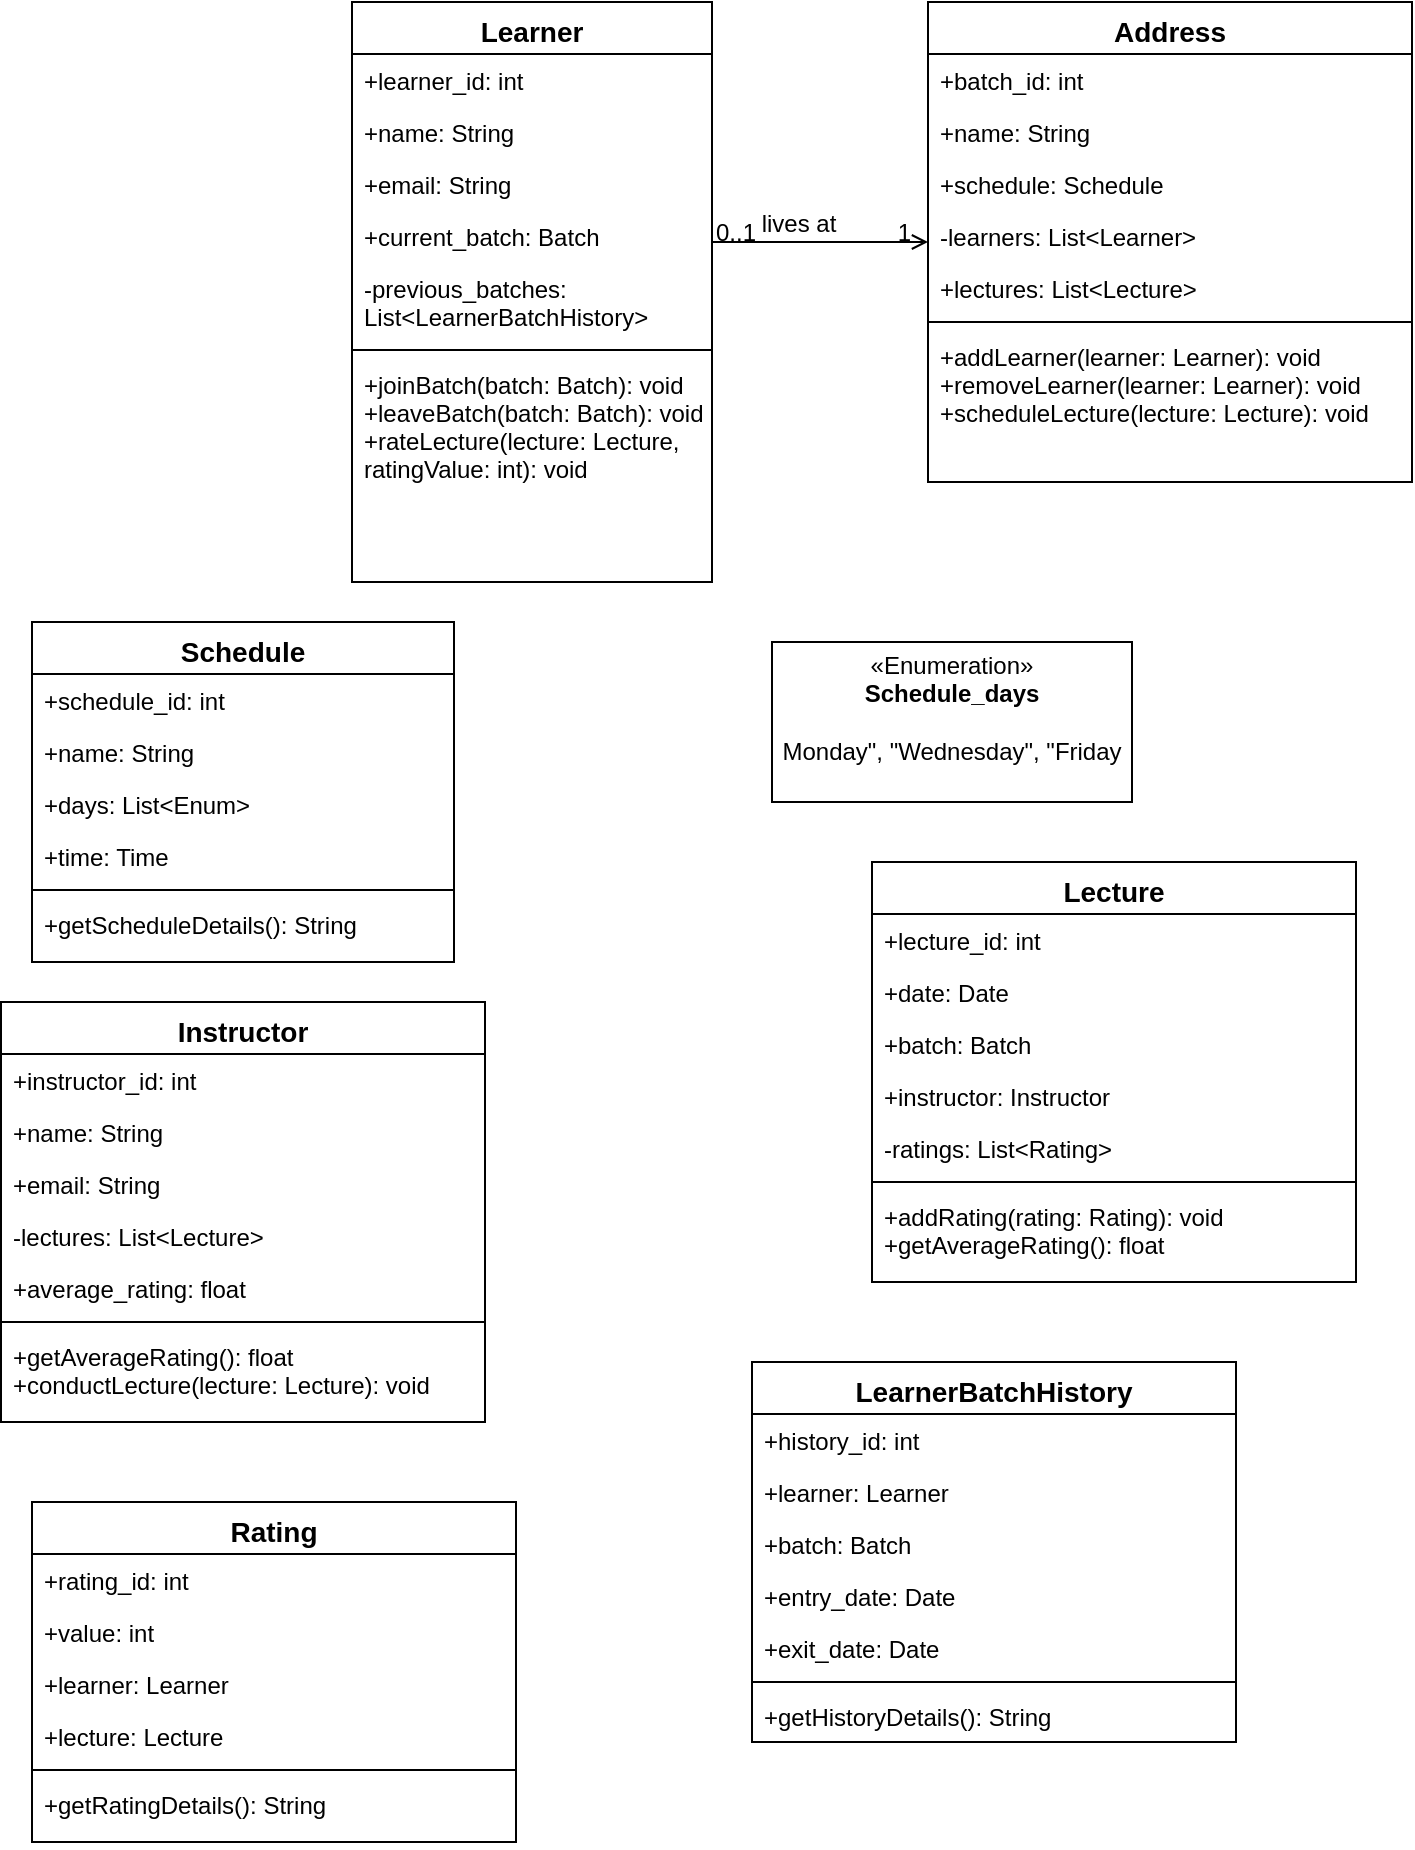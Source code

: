 <mxfile version="24.7.7">
  <diagram id="C5RBs43oDa-KdzZeNtuy" name="Page-1">
    <mxGraphModel dx="1050" dy="557" grid="1" gridSize="10" guides="1" tooltips="1" connect="1" arrows="1" fold="1" page="1" pageScale="1" pageWidth="827" pageHeight="1169" math="0" shadow="0">
      <root>
        <mxCell id="WIyWlLk6GJQsqaUBKTNV-0" />
        <mxCell id="WIyWlLk6GJQsqaUBKTNV-1" parent="WIyWlLk6GJQsqaUBKTNV-0" />
        <mxCell id="zkfFHV4jXpPFQw0GAbJ--0" value="Learner" style="swimlane;fontStyle=1;align=center;verticalAlign=top;childLayout=stackLayout;horizontal=1;startSize=26;horizontalStack=0;resizeParent=1;resizeLast=0;collapsible=1;marginBottom=0;rounded=0;shadow=0;strokeWidth=1;fontSize=14;" parent="WIyWlLk6GJQsqaUBKTNV-1" vertex="1">
          <mxGeometry x="220" y="120" width="180" height="290" as="geometry">
            <mxRectangle x="230" y="140" width="160" height="26" as="alternateBounds" />
          </mxGeometry>
        </mxCell>
        <mxCell id="zkfFHV4jXpPFQw0GAbJ--1" value="+learner_id: int" style="text;align=left;verticalAlign=top;spacingLeft=4;spacingRight=4;overflow=hidden;rotatable=0;points=[[0,0.5],[1,0.5]];portConstraint=eastwest;" parent="zkfFHV4jXpPFQw0GAbJ--0" vertex="1">
          <mxGeometry y="26" width="180" height="26" as="geometry" />
        </mxCell>
        <mxCell id="zkfFHV4jXpPFQw0GAbJ--2" value="+name: String" style="text;align=left;verticalAlign=top;spacingLeft=4;spacingRight=4;overflow=hidden;rotatable=0;points=[[0,0.5],[1,0.5]];portConstraint=eastwest;rounded=0;shadow=0;html=0;" parent="zkfFHV4jXpPFQw0GAbJ--0" vertex="1">
          <mxGeometry y="52" width="180" height="26" as="geometry" />
        </mxCell>
        <mxCell id="zkfFHV4jXpPFQw0GAbJ--3" value="+email: String" style="text;align=left;verticalAlign=top;spacingLeft=4;spacingRight=4;overflow=hidden;rotatable=0;points=[[0,0.5],[1,0.5]];portConstraint=eastwest;rounded=0;shadow=0;html=0;" parent="zkfFHV4jXpPFQw0GAbJ--0" vertex="1">
          <mxGeometry y="78" width="180" height="26" as="geometry" />
        </mxCell>
        <mxCell id="ysmQvF6z4jJgy9oGwFPe-0" value="+current_batch: Batch" style="text;align=left;verticalAlign=top;spacingLeft=4;spacingRight=4;overflow=hidden;rotatable=0;points=[[0,0.5],[1,0.5]];portConstraint=eastwest;rounded=0;shadow=0;html=0;" vertex="1" parent="zkfFHV4jXpPFQw0GAbJ--0">
          <mxGeometry y="104" width="180" height="26" as="geometry" />
        </mxCell>
        <mxCell id="ysmQvF6z4jJgy9oGwFPe-1" value="-previous_batches: &#xa;List&lt;LearnerBatchHistory&gt;" style="text;align=left;verticalAlign=top;spacingLeft=4;spacingRight=4;overflow=hidden;rotatable=0;points=[[0,0.5],[1,0.5]];portConstraint=eastwest;rounded=0;shadow=0;html=0;" vertex="1" parent="zkfFHV4jXpPFQw0GAbJ--0">
          <mxGeometry y="130" width="180" height="40" as="geometry" />
        </mxCell>
        <mxCell id="zkfFHV4jXpPFQw0GAbJ--4" value="" style="line;html=1;strokeWidth=1;align=left;verticalAlign=middle;spacingTop=-1;spacingLeft=3;spacingRight=3;rotatable=0;labelPosition=right;points=[];portConstraint=eastwest;" parent="zkfFHV4jXpPFQw0GAbJ--0" vertex="1">
          <mxGeometry y="170" width="180" height="8" as="geometry" />
        </mxCell>
        <mxCell id="zkfFHV4jXpPFQw0GAbJ--5" value="+joinBatch(batch: Batch): void&#xa;+leaveBatch(batch: Batch): void&#xa;+rateLecture(lecture: Lecture,&#xa;ratingValue: int): void" style="text;align=left;verticalAlign=top;spacingLeft=4;spacingRight=4;overflow=hidden;rotatable=0;points=[[0,0.5],[1,0.5]];portConstraint=eastwest;" parent="zkfFHV4jXpPFQw0GAbJ--0" vertex="1">
          <mxGeometry y="178" width="180" height="72" as="geometry" />
        </mxCell>
        <mxCell id="zkfFHV4jXpPFQw0GAbJ--17" value="Address" style="swimlane;fontStyle=1;align=center;verticalAlign=top;childLayout=stackLayout;horizontal=1;startSize=26;horizontalStack=0;resizeParent=1;resizeLast=0;collapsible=1;marginBottom=0;rounded=0;shadow=0;strokeWidth=1;fontSize=14;" parent="WIyWlLk6GJQsqaUBKTNV-1" vertex="1">
          <mxGeometry x="508" y="120" width="242" height="240" as="geometry">
            <mxRectangle x="550" y="140" width="160" height="26" as="alternateBounds" />
          </mxGeometry>
        </mxCell>
        <mxCell id="zkfFHV4jXpPFQw0GAbJ--18" value="+batch_id: int" style="text;align=left;verticalAlign=top;spacingLeft=4;spacingRight=4;overflow=hidden;rotatable=0;points=[[0,0.5],[1,0.5]];portConstraint=eastwest;" parent="zkfFHV4jXpPFQw0GAbJ--17" vertex="1">
          <mxGeometry y="26" width="242" height="26" as="geometry" />
        </mxCell>
        <mxCell id="zkfFHV4jXpPFQw0GAbJ--19" value="+name: String" style="text;align=left;verticalAlign=top;spacingLeft=4;spacingRight=4;overflow=hidden;rotatable=0;points=[[0,0.5],[1,0.5]];portConstraint=eastwest;rounded=0;shadow=0;html=0;" parent="zkfFHV4jXpPFQw0GAbJ--17" vertex="1">
          <mxGeometry y="52" width="242" height="26" as="geometry" />
        </mxCell>
        <mxCell id="zkfFHV4jXpPFQw0GAbJ--20" value="+schedule: Schedule" style="text;align=left;verticalAlign=top;spacingLeft=4;spacingRight=4;overflow=hidden;rotatable=0;points=[[0,0.5],[1,0.5]];portConstraint=eastwest;rounded=0;shadow=0;html=0;" parent="zkfFHV4jXpPFQw0GAbJ--17" vertex="1">
          <mxGeometry y="78" width="242" height="26" as="geometry" />
        </mxCell>
        <mxCell id="zkfFHV4jXpPFQw0GAbJ--21" value="-learners: List&lt;Learner&gt;" style="text;align=left;verticalAlign=top;spacingLeft=4;spacingRight=4;overflow=hidden;rotatable=0;points=[[0,0.5],[1,0.5]];portConstraint=eastwest;rounded=0;shadow=0;html=0;" parent="zkfFHV4jXpPFQw0GAbJ--17" vertex="1">
          <mxGeometry y="104" width="242" height="26" as="geometry" />
        </mxCell>
        <mxCell id="zkfFHV4jXpPFQw0GAbJ--22" value="+lectures: List&lt;Lecture&gt;" style="text;align=left;verticalAlign=top;spacingLeft=4;spacingRight=4;overflow=hidden;rotatable=0;points=[[0,0.5],[1,0.5]];portConstraint=eastwest;rounded=0;shadow=0;html=0;" parent="zkfFHV4jXpPFQw0GAbJ--17" vertex="1">
          <mxGeometry y="130" width="242" height="26" as="geometry" />
        </mxCell>
        <mxCell id="zkfFHV4jXpPFQw0GAbJ--23" value="" style="line;html=1;strokeWidth=1;align=left;verticalAlign=middle;spacingTop=-1;spacingLeft=3;spacingRight=3;rotatable=0;labelPosition=right;points=[];portConstraint=eastwest;" parent="zkfFHV4jXpPFQw0GAbJ--17" vertex="1">
          <mxGeometry y="156" width="242" height="8" as="geometry" />
        </mxCell>
        <mxCell id="zkfFHV4jXpPFQw0GAbJ--24" value="+addLearner(learner: Learner): void&#xa;+removeLearner(learner: Learner): void&#xa;+scheduleLecture(lecture: Lecture): void" style="text;align=left;verticalAlign=top;spacingLeft=4;spacingRight=4;overflow=hidden;rotatable=0;points=[[0,0.5],[1,0.5]];portConstraint=eastwest;" parent="zkfFHV4jXpPFQw0GAbJ--17" vertex="1">
          <mxGeometry y="164" width="242" height="76" as="geometry" />
        </mxCell>
        <mxCell id="zkfFHV4jXpPFQw0GAbJ--26" value="" style="endArrow=open;shadow=0;strokeWidth=1;rounded=0;curved=0;endFill=1;edgeStyle=elbowEdgeStyle;elbow=vertical;" parent="WIyWlLk6GJQsqaUBKTNV-1" source="zkfFHV4jXpPFQw0GAbJ--0" target="zkfFHV4jXpPFQw0GAbJ--17" edge="1">
          <mxGeometry x="0.5" y="41" relative="1" as="geometry">
            <mxPoint x="380" y="192" as="sourcePoint" />
            <mxPoint x="540" y="192" as="targetPoint" />
            <mxPoint x="-40" y="32" as="offset" />
          </mxGeometry>
        </mxCell>
        <mxCell id="zkfFHV4jXpPFQw0GAbJ--27" value="0..1" style="resizable=0;align=left;verticalAlign=bottom;labelBackgroundColor=none;fontSize=12;" parent="zkfFHV4jXpPFQw0GAbJ--26" connectable="0" vertex="1">
          <mxGeometry x="-1" relative="1" as="geometry">
            <mxPoint y="4" as="offset" />
          </mxGeometry>
        </mxCell>
        <mxCell id="zkfFHV4jXpPFQw0GAbJ--28" value="1" style="resizable=0;align=right;verticalAlign=bottom;labelBackgroundColor=none;fontSize=12;" parent="zkfFHV4jXpPFQw0GAbJ--26" connectable="0" vertex="1">
          <mxGeometry x="1" relative="1" as="geometry">
            <mxPoint x="-7" y="4" as="offset" />
          </mxGeometry>
        </mxCell>
        <mxCell id="zkfFHV4jXpPFQw0GAbJ--29" value="lives at" style="text;html=1;resizable=0;points=[];;align=center;verticalAlign=middle;labelBackgroundColor=none;rounded=0;shadow=0;strokeWidth=1;fontSize=12;" parent="zkfFHV4jXpPFQw0GAbJ--26" vertex="1" connectable="0">
          <mxGeometry x="0.5" y="49" relative="1" as="geometry">
            <mxPoint x="-38" y="40" as="offset" />
          </mxGeometry>
        </mxCell>
        <mxCell id="ysmQvF6z4jJgy9oGwFPe-2" value="Schedule" style="swimlane;fontStyle=1;align=center;verticalAlign=top;childLayout=stackLayout;horizontal=1;startSize=26;horizontalStack=0;resizeParent=1;resizeLast=0;collapsible=1;marginBottom=0;rounded=0;shadow=0;strokeWidth=1;fontSize=14;" vertex="1" parent="WIyWlLk6GJQsqaUBKTNV-1">
          <mxGeometry x="60" y="430" width="211" height="170" as="geometry">
            <mxRectangle x="550" y="140" width="160" height="26" as="alternateBounds" />
          </mxGeometry>
        </mxCell>
        <mxCell id="ysmQvF6z4jJgy9oGwFPe-3" value="+schedule_id: int" style="text;align=left;verticalAlign=top;spacingLeft=4;spacingRight=4;overflow=hidden;rotatable=0;points=[[0,0.5],[1,0.5]];portConstraint=eastwest;" vertex="1" parent="ysmQvF6z4jJgy9oGwFPe-2">
          <mxGeometry y="26" width="211" height="26" as="geometry" />
        </mxCell>
        <mxCell id="ysmQvF6z4jJgy9oGwFPe-4" value="+name: String" style="text;align=left;verticalAlign=top;spacingLeft=4;spacingRight=4;overflow=hidden;rotatable=0;points=[[0,0.5],[1,0.5]];portConstraint=eastwest;rounded=0;shadow=0;html=0;" vertex="1" parent="ysmQvF6z4jJgy9oGwFPe-2">
          <mxGeometry y="52" width="211" height="26" as="geometry" />
        </mxCell>
        <mxCell id="ysmQvF6z4jJgy9oGwFPe-5" value="+days: List&lt;Enum&gt; " style="text;align=left;verticalAlign=top;spacingLeft=4;spacingRight=4;overflow=hidden;rotatable=0;points=[[0,0.5],[1,0.5]];portConstraint=eastwest;rounded=0;shadow=0;html=0;" vertex="1" parent="ysmQvF6z4jJgy9oGwFPe-2">
          <mxGeometry y="78" width="211" height="26" as="geometry" />
        </mxCell>
        <mxCell id="ysmQvF6z4jJgy9oGwFPe-6" value="+time: Time" style="text;align=left;verticalAlign=top;spacingLeft=4;spacingRight=4;overflow=hidden;rotatable=0;points=[[0,0.5],[1,0.5]];portConstraint=eastwest;rounded=0;shadow=0;html=0;" vertex="1" parent="ysmQvF6z4jJgy9oGwFPe-2">
          <mxGeometry y="104" width="211" height="26" as="geometry" />
        </mxCell>
        <mxCell id="ysmQvF6z4jJgy9oGwFPe-8" value="" style="line;html=1;strokeWidth=1;align=left;verticalAlign=middle;spacingTop=-1;spacingLeft=3;spacingRight=3;rotatable=0;labelPosition=right;points=[];portConstraint=eastwest;" vertex="1" parent="ysmQvF6z4jJgy9oGwFPe-2">
          <mxGeometry y="130" width="211" height="8" as="geometry" />
        </mxCell>
        <mxCell id="ysmQvF6z4jJgy9oGwFPe-9" value="+getScheduleDetails(): String" style="text;align=left;verticalAlign=top;spacingLeft=4;spacingRight=4;overflow=hidden;rotatable=0;points=[[0,0.5],[1,0.5]];portConstraint=eastwest;" vertex="1" parent="ysmQvF6z4jJgy9oGwFPe-2">
          <mxGeometry y="138" width="211" height="32" as="geometry" />
        </mxCell>
        <mxCell id="ysmQvF6z4jJgy9oGwFPe-10" value="«Enumeration»&lt;br&gt;&lt;b&gt;Schedule_days&lt;br&gt;&lt;br&gt;&lt;/b&gt;Monday&quot;, &quot;Wednesday&quot;, &quot;Friday&lt;b&gt;&lt;br&gt;&lt;br&gt;&lt;/b&gt;" style="html=1;whiteSpace=wrap;" vertex="1" parent="WIyWlLk6GJQsqaUBKTNV-1">
          <mxGeometry x="430" y="440" width="180" height="80" as="geometry" />
        </mxCell>
        <mxCell id="ysmQvF6z4jJgy9oGwFPe-11" value="Lecture" style="swimlane;fontStyle=1;align=center;verticalAlign=top;childLayout=stackLayout;horizontal=1;startSize=26;horizontalStack=0;resizeParent=1;resizeLast=0;collapsible=1;marginBottom=0;rounded=0;shadow=0;strokeWidth=1;fontSize=14;" vertex="1" parent="WIyWlLk6GJQsqaUBKTNV-1">
          <mxGeometry x="480" y="550" width="242" height="210" as="geometry">
            <mxRectangle x="550" y="140" width="160" height="26" as="alternateBounds" />
          </mxGeometry>
        </mxCell>
        <mxCell id="ysmQvF6z4jJgy9oGwFPe-12" value="+lecture_id: int" style="text;align=left;verticalAlign=top;spacingLeft=4;spacingRight=4;overflow=hidden;rotatable=0;points=[[0,0.5],[1,0.5]];portConstraint=eastwest;" vertex="1" parent="ysmQvF6z4jJgy9oGwFPe-11">
          <mxGeometry y="26" width="242" height="26" as="geometry" />
        </mxCell>
        <mxCell id="ysmQvF6z4jJgy9oGwFPe-13" value="+date: Date" style="text;align=left;verticalAlign=top;spacingLeft=4;spacingRight=4;overflow=hidden;rotatable=0;points=[[0,0.5],[1,0.5]];portConstraint=eastwest;rounded=0;shadow=0;html=0;" vertex="1" parent="ysmQvF6z4jJgy9oGwFPe-11">
          <mxGeometry y="52" width="242" height="26" as="geometry" />
        </mxCell>
        <mxCell id="ysmQvF6z4jJgy9oGwFPe-14" value="+batch: Batch" style="text;align=left;verticalAlign=top;spacingLeft=4;spacingRight=4;overflow=hidden;rotatable=0;points=[[0,0.5],[1,0.5]];portConstraint=eastwest;rounded=0;shadow=0;html=0;" vertex="1" parent="ysmQvF6z4jJgy9oGwFPe-11">
          <mxGeometry y="78" width="242" height="26" as="geometry" />
        </mxCell>
        <mxCell id="ysmQvF6z4jJgy9oGwFPe-15" value="+instructor: Instructor" style="text;align=left;verticalAlign=top;spacingLeft=4;spacingRight=4;overflow=hidden;rotatable=0;points=[[0,0.5],[1,0.5]];portConstraint=eastwest;rounded=0;shadow=0;html=0;" vertex="1" parent="ysmQvF6z4jJgy9oGwFPe-11">
          <mxGeometry y="104" width="242" height="26" as="geometry" />
        </mxCell>
        <mxCell id="ysmQvF6z4jJgy9oGwFPe-16" value="-ratings: List&lt;Rating&gt;" style="text;align=left;verticalAlign=top;spacingLeft=4;spacingRight=4;overflow=hidden;rotatable=0;points=[[0,0.5],[1,0.5]];portConstraint=eastwest;rounded=0;shadow=0;html=0;" vertex="1" parent="ysmQvF6z4jJgy9oGwFPe-11">
          <mxGeometry y="130" width="242" height="26" as="geometry" />
        </mxCell>
        <mxCell id="ysmQvF6z4jJgy9oGwFPe-17" value="" style="line;html=1;strokeWidth=1;align=left;verticalAlign=middle;spacingTop=-1;spacingLeft=3;spacingRight=3;rotatable=0;labelPosition=right;points=[];portConstraint=eastwest;" vertex="1" parent="ysmQvF6z4jJgy9oGwFPe-11">
          <mxGeometry y="156" width="242" height="8" as="geometry" />
        </mxCell>
        <mxCell id="ysmQvF6z4jJgy9oGwFPe-18" value="+addRating(rating: Rating): void&#xa;+getAverageRating(): float" style="text;align=left;verticalAlign=top;spacingLeft=4;spacingRight=4;overflow=hidden;rotatable=0;points=[[0,0.5],[1,0.5]];portConstraint=eastwest;" vertex="1" parent="ysmQvF6z4jJgy9oGwFPe-11">
          <mxGeometry y="164" width="242" height="46" as="geometry" />
        </mxCell>
        <mxCell id="ysmQvF6z4jJgy9oGwFPe-19" value="Instructor" style="swimlane;fontStyle=1;align=center;verticalAlign=top;childLayout=stackLayout;horizontal=1;startSize=26;horizontalStack=0;resizeParent=1;resizeLast=0;collapsible=1;marginBottom=0;rounded=0;shadow=0;strokeWidth=1;fontSize=14;" vertex="1" parent="WIyWlLk6GJQsqaUBKTNV-1">
          <mxGeometry x="44.5" y="620" width="242" height="210" as="geometry">
            <mxRectangle x="550" y="140" width="160" height="26" as="alternateBounds" />
          </mxGeometry>
        </mxCell>
        <mxCell id="ysmQvF6z4jJgy9oGwFPe-20" value="+instructor_id: int" style="text;align=left;verticalAlign=top;spacingLeft=4;spacingRight=4;overflow=hidden;rotatable=0;points=[[0,0.5],[1,0.5]];portConstraint=eastwest;" vertex="1" parent="ysmQvF6z4jJgy9oGwFPe-19">
          <mxGeometry y="26" width="242" height="26" as="geometry" />
        </mxCell>
        <mxCell id="ysmQvF6z4jJgy9oGwFPe-21" value="+name: String" style="text;align=left;verticalAlign=top;spacingLeft=4;spacingRight=4;overflow=hidden;rotatable=0;points=[[0,0.5],[1,0.5]];portConstraint=eastwest;rounded=0;shadow=0;html=0;" vertex="1" parent="ysmQvF6z4jJgy9oGwFPe-19">
          <mxGeometry y="52" width="242" height="26" as="geometry" />
        </mxCell>
        <mxCell id="ysmQvF6z4jJgy9oGwFPe-22" value="+email: String" style="text;align=left;verticalAlign=top;spacingLeft=4;spacingRight=4;overflow=hidden;rotatable=0;points=[[0,0.5],[1,0.5]];portConstraint=eastwest;rounded=0;shadow=0;html=0;" vertex="1" parent="ysmQvF6z4jJgy9oGwFPe-19">
          <mxGeometry y="78" width="242" height="26" as="geometry" />
        </mxCell>
        <mxCell id="ysmQvF6z4jJgy9oGwFPe-23" value="-lectures: List&lt;Lecture&gt;" style="text;align=left;verticalAlign=top;spacingLeft=4;spacingRight=4;overflow=hidden;rotatable=0;points=[[0,0.5],[1,0.5]];portConstraint=eastwest;rounded=0;shadow=0;html=0;" vertex="1" parent="ysmQvF6z4jJgy9oGwFPe-19">
          <mxGeometry y="104" width="242" height="26" as="geometry" />
        </mxCell>
        <mxCell id="ysmQvF6z4jJgy9oGwFPe-24" value="+average_rating: float" style="text;align=left;verticalAlign=top;spacingLeft=4;spacingRight=4;overflow=hidden;rotatable=0;points=[[0,0.5],[1,0.5]];portConstraint=eastwest;rounded=0;shadow=0;html=0;" vertex="1" parent="ysmQvF6z4jJgy9oGwFPe-19">
          <mxGeometry y="130" width="242" height="26" as="geometry" />
        </mxCell>
        <mxCell id="ysmQvF6z4jJgy9oGwFPe-25" value="" style="line;html=1;strokeWidth=1;align=left;verticalAlign=middle;spacingTop=-1;spacingLeft=3;spacingRight=3;rotatable=0;labelPosition=right;points=[];portConstraint=eastwest;" vertex="1" parent="ysmQvF6z4jJgy9oGwFPe-19">
          <mxGeometry y="156" width="242" height="8" as="geometry" />
        </mxCell>
        <mxCell id="ysmQvF6z4jJgy9oGwFPe-26" value="+getAverageRating(): float&#xa;+conductLecture(lecture: Lecture): void" style="text;align=left;verticalAlign=top;spacingLeft=4;spacingRight=4;overflow=hidden;rotatable=0;points=[[0,0.5],[1,0.5]];portConstraint=eastwest;" vertex="1" parent="ysmQvF6z4jJgy9oGwFPe-19">
          <mxGeometry y="164" width="242" height="46" as="geometry" />
        </mxCell>
        <mxCell id="ysmQvF6z4jJgy9oGwFPe-27" value="Rating" style="swimlane;fontStyle=1;align=center;verticalAlign=top;childLayout=stackLayout;horizontal=1;startSize=26;horizontalStack=0;resizeParent=1;resizeLast=0;collapsible=1;marginBottom=0;rounded=0;shadow=0;strokeWidth=1;fontSize=14;" vertex="1" parent="WIyWlLk6GJQsqaUBKTNV-1">
          <mxGeometry x="60" y="870" width="242" height="170" as="geometry">
            <mxRectangle x="550" y="140" width="160" height="26" as="alternateBounds" />
          </mxGeometry>
        </mxCell>
        <mxCell id="ysmQvF6z4jJgy9oGwFPe-28" value="+rating_id: int" style="text;align=left;verticalAlign=top;spacingLeft=4;spacingRight=4;overflow=hidden;rotatable=0;points=[[0,0.5],[1,0.5]];portConstraint=eastwest;" vertex="1" parent="ysmQvF6z4jJgy9oGwFPe-27">
          <mxGeometry y="26" width="242" height="26" as="geometry" />
        </mxCell>
        <mxCell id="ysmQvF6z4jJgy9oGwFPe-29" value="+value: int" style="text;align=left;verticalAlign=top;spacingLeft=4;spacingRight=4;overflow=hidden;rotatable=0;points=[[0,0.5],[1,0.5]];portConstraint=eastwest;rounded=0;shadow=0;html=0;" vertex="1" parent="ysmQvF6z4jJgy9oGwFPe-27">
          <mxGeometry y="52" width="242" height="26" as="geometry" />
        </mxCell>
        <mxCell id="ysmQvF6z4jJgy9oGwFPe-30" value="+learner: Learner" style="text;align=left;verticalAlign=top;spacingLeft=4;spacingRight=4;overflow=hidden;rotatable=0;points=[[0,0.5],[1,0.5]];portConstraint=eastwest;rounded=0;shadow=0;html=0;" vertex="1" parent="ysmQvF6z4jJgy9oGwFPe-27">
          <mxGeometry y="78" width="242" height="26" as="geometry" />
        </mxCell>
        <mxCell id="ysmQvF6z4jJgy9oGwFPe-31" value="+lecture: Lecture" style="text;align=left;verticalAlign=top;spacingLeft=4;spacingRight=4;overflow=hidden;rotatable=0;points=[[0,0.5],[1,0.5]];portConstraint=eastwest;rounded=0;shadow=0;html=0;" vertex="1" parent="ysmQvF6z4jJgy9oGwFPe-27">
          <mxGeometry y="104" width="242" height="26" as="geometry" />
        </mxCell>
        <mxCell id="ysmQvF6z4jJgy9oGwFPe-33" value="" style="line;html=1;strokeWidth=1;align=left;verticalAlign=middle;spacingTop=-1;spacingLeft=3;spacingRight=3;rotatable=0;labelPosition=right;points=[];portConstraint=eastwest;" vertex="1" parent="ysmQvF6z4jJgy9oGwFPe-27">
          <mxGeometry y="130" width="242" height="8" as="geometry" />
        </mxCell>
        <mxCell id="ysmQvF6z4jJgy9oGwFPe-34" value="+getRatingDetails(): String" style="text;align=left;verticalAlign=top;spacingLeft=4;spacingRight=4;overflow=hidden;rotatable=0;points=[[0,0.5],[1,0.5]];portConstraint=eastwest;" vertex="1" parent="ysmQvF6z4jJgy9oGwFPe-27">
          <mxGeometry y="138" width="242" height="32" as="geometry" />
        </mxCell>
        <mxCell id="ysmQvF6z4jJgy9oGwFPe-35" value="LearnerBatchHistory" style="swimlane;fontStyle=1;align=center;verticalAlign=top;childLayout=stackLayout;horizontal=1;startSize=26;horizontalStack=0;resizeParent=1;resizeLast=0;collapsible=1;marginBottom=0;rounded=0;shadow=0;strokeWidth=1;fontSize=14;" vertex="1" parent="WIyWlLk6GJQsqaUBKTNV-1">
          <mxGeometry x="420" y="800" width="242" height="190" as="geometry">
            <mxRectangle x="550" y="140" width="160" height="26" as="alternateBounds" />
          </mxGeometry>
        </mxCell>
        <mxCell id="ysmQvF6z4jJgy9oGwFPe-36" value="+history_id: int" style="text;align=left;verticalAlign=top;spacingLeft=4;spacingRight=4;overflow=hidden;rotatable=0;points=[[0,0.5],[1,0.5]];portConstraint=eastwest;" vertex="1" parent="ysmQvF6z4jJgy9oGwFPe-35">
          <mxGeometry y="26" width="242" height="26" as="geometry" />
        </mxCell>
        <mxCell id="ysmQvF6z4jJgy9oGwFPe-37" value="+learner: Learner" style="text;align=left;verticalAlign=top;spacingLeft=4;spacingRight=4;overflow=hidden;rotatable=0;points=[[0,0.5],[1,0.5]];portConstraint=eastwest;rounded=0;shadow=0;html=0;" vertex="1" parent="ysmQvF6z4jJgy9oGwFPe-35">
          <mxGeometry y="52" width="242" height="26" as="geometry" />
        </mxCell>
        <mxCell id="ysmQvF6z4jJgy9oGwFPe-38" value="+batch: Batch" style="text;align=left;verticalAlign=top;spacingLeft=4;spacingRight=4;overflow=hidden;rotatable=0;points=[[0,0.5],[1,0.5]];portConstraint=eastwest;rounded=0;shadow=0;html=0;" vertex="1" parent="ysmQvF6z4jJgy9oGwFPe-35">
          <mxGeometry y="78" width="242" height="26" as="geometry" />
        </mxCell>
        <mxCell id="ysmQvF6z4jJgy9oGwFPe-39" value="+entry_date: Date" style="text;align=left;verticalAlign=top;spacingLeft=4;spacingRight=4;overflow=hidden;rotatable=0;points=[[0,0.5],[1,0.5]];portConstraint=eastwest;rounded=0;shadow=0;html=0;" vertex="1" parent="ysmQvF6z4jJgy9oGwFPe-35">
          <mxGeometry y="104" width="242" height="26" as="geometry" />
        </mxCell>
        <mxCell id="ysmQvF6z4jJgy9oGwFPe-40" value="+exit_date: Date" style="text;align=left;verticalAlign=top;spacingLeft=4;spacingRight=4;overflow=hidden;rotatable=0;points=[[0,0.5],[1,0.5]];portConstraint=eastwest;rounded=0;shadow=0;html=0;" vertex="1" parent="ysmQvF6z4jJgy9oGwFPe-35">
          <mxGeometry y="130" width="242" height="26" as="geometry" />
        </mxCell>
        <mxCell id="ysmQvF6z4jJgy9oGwFPe-41" value="" style="line;html=1;strokeWidth=1;align=left;verticalAlign=middle;spacingTop=-1;spacingLeft=3;spacingRight=3;rotatable=0;labelPosition=right;points=[];portConstraint=eastwest;" vertex="1" parent="ysmQvF6z4jJgy9oGwFPe-35">
          <mxGeometry y="156" width="242" height="8" as="geometry" />
        </mxCell>
        <mxCell id="ysmQvF6z4jJgy9oGwFPe-42" value="+getHistoryDetails(): String" style="text;align=left;verticalAlign=top;spacingLeft=4;spacingRight=4;overflow=hidden;rotatable=0;points=[[0,0.5],[1,0.5]];portConstraint=eastwest;" vertex="1" parent="ysmQvF6z4jJgy9oGwFPe-35">
          <mxGeometry y="164" width="242" height="26" as="geometry" />
        </mxCell>
      </root>
    </mxGraphModel>
  </diagram>
</mxfile>
